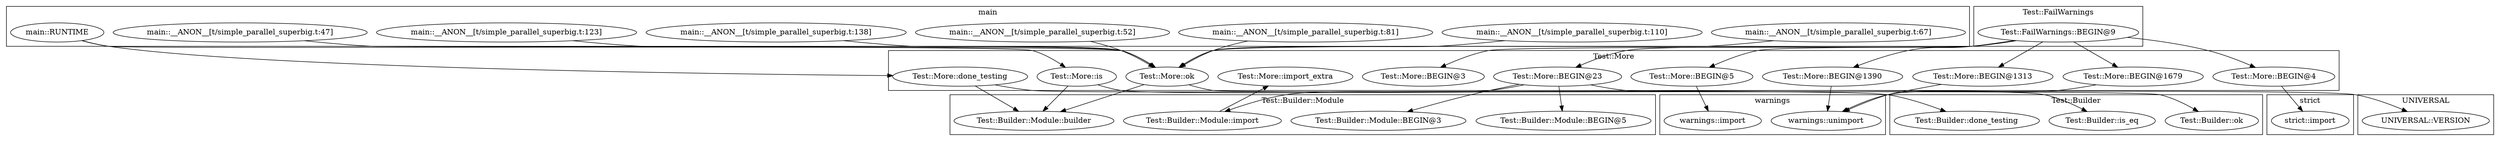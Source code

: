 digraph {
graph [overlap=false]
subgraph cluster_Test_Builder_Module {
	label="Test::Builder::Module";
	"Test::Builder::Module::builder";
	"Test::Builder::Module::BEGIN@3";
	"Test::Builder::Module::import";
	"Test::Builder::Module::BEGIN@5";
}
subgraph cluster_Test_Builder {
	label="Test::Builder";
	"Test::Builder::ok";
	"Test::Builder::done_testing";
	"Test::Builder::is_eq";
}
subgraph cluster_main {
	label="main";
	"main::__ANON__[t/simple_parallel_superbig.t:138]";
	"main::__ANON__[t/simple_parallel_superbig.t:123]";
	"main::__ANON__[t/simple_parallel_superbig.t:47]";
	"main::__ANON__[t/simple_parallel_superbig.t:67]";
	"main::RUNTIME";
	"main::__ANON__[t/simple_parallel_superbig.t:110]";
	"main::__ANON__[t/simple_parallel_superbig.t:81]";
	"main::__ANON__[t/simple_parallel_superbig.t:52]";
}
subgraph cluster_UNIVERSAL {
	label="UNIVERSAL";
	"UNIVERSAL::VERSION";
}
subgraph cluster_Test_FailWarnings {
	label="Test::FailWarnings";
	"Test::FailWarnings::BEGIN@9";
}
subgraph cluster_strict {
	label="strict";
	"strict::import";
}
subgraph cluster_Test_More {
	label="Test::More";
	"Test::More::BEGIN@3";
	"Test::More::BEGIN@5";
	"Test::More::is";
	"Test::More::BEGIN@1390";
	"Test::More::BEGIN@4";
	"Test::More::BEGIN@23";
	"Test::More::BEGIN@1679";
	"Test::More::BEGIN@1313";
	"Test::More::ok";
	"Test::More::import_extra";
	"Test::More::done_testing";
}
subgraph cluster_warnings {
	label="warnings";
	"warnings::unimport";
	"warnings::import";
}
"Test::More::done_testing" -> "Test::Builder::done_testing";
"Test::More::BEGIN@23" -> "Test::Builder::Module::BEGIN@3";
"Test::More::ok" -> "Test::Builder::ok";
"main::RUNTIME" -> "Test::More::done_testing";
"Test::FailWarnings::BEGIN@9" -> "Test::More::BEGIN@1390";
"Test::More::BEGIN@4" -> "strict::import";
"Test::More::BEGIN@5" -> "warnings::import";
"Test::More::is" -> "Test::Builder::is_eq";
"Test::More::BEGIN@1313" -> "warnings::unimport";
"Test::More::BEGIN@1679" -> "warnings::unimport";
"Test::More::BEGIN@1390" -> "warnings::unimport";
"main::RUNTIME" -> "Test::More::is";
"Test::FailWarnings::BEGIN@9" -> "Test::More::BEGIN@1679";
"Test::FailWarnings::BEGIN@9" -> "Test::More::BEGIN@4";
"Test::Builder::Module::import" -> "Test::More::import_extra";
"Test::FailWarnings::BEGIN@9" -> "Test::More::BEGIN@3";
"Test::More::ok" -> "Test::Builder::Module::builder";
"Test::More::is" -> "Test::Builder::Module::builder";
"Test::More::done_testing" -> "Test::Builder::Module::builder";
"Test::FailWarnings::BEGIN@9" -> "Test::More::BEGIN@23";
"main::__ANON__[t/simple_parallel_superbig.t:52]" -> "Test::More::ok";
"main::__ANON__[t/simple_parallel_superbig.t:67]" -> "Test::More::ok";
"main::__ANON__[t/simple_parallel_superbig.t:138]" -> "Test::More::ok";
"main::__ANON__[t/simple_parallel_superbig.t:47]" -> "Test::More::ok";
"main::__ANON__[t/simple_parallel_superbig.t:81]" -> "Test::More::ok";
"main::__ANON__[t/simple_parallel_superbig.t:110]" -> "Test::More::ok";
"main::__ANON__[t/simple_parallel_superbig.t:123]" -> "Test::More::ok";
"Test::More::BEGIN@23" -> "Test::Builder::Module::BEGIN@5";
"Test::FailWarnings::BEGIN@9" -> "Test::More::BEGIN@1313";
"Test::More::BEGIN@23" -> "Test::Builder::Module::import";
"Test::More::BEGIN@23" -> "UNIVERSAL::VERSION";
"Test::FailWarnings::BEGIN@9" -> "Test::More::BEGIN@5";
}
